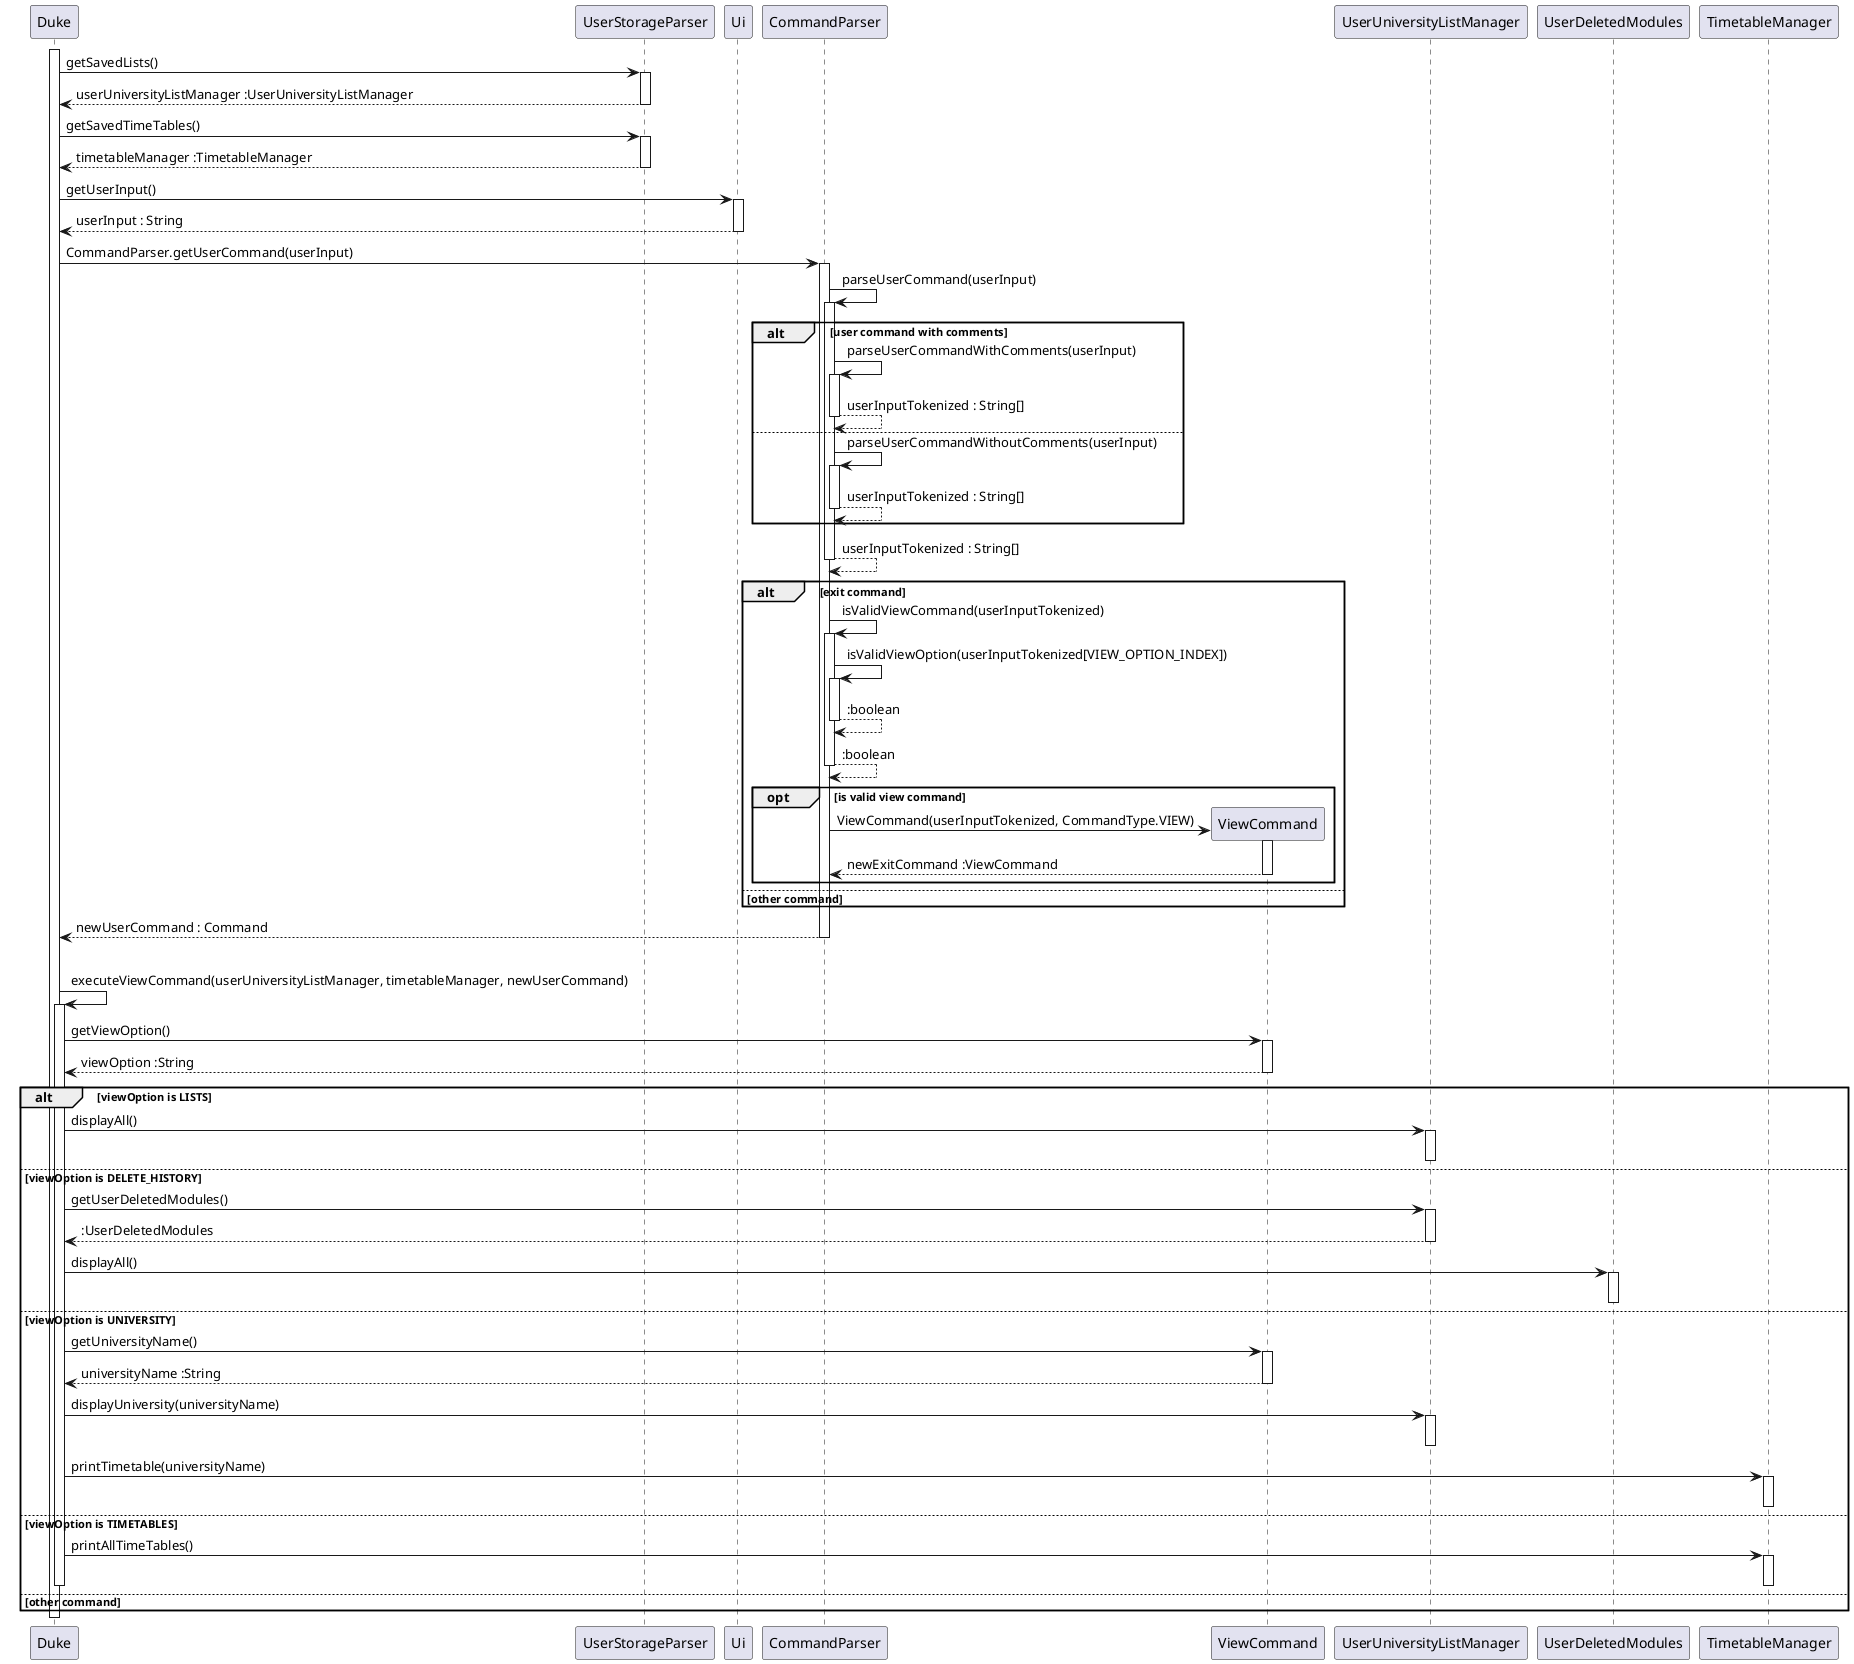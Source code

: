 @startuml

activate Duke

Duke -> UserStorageParser : getSavedLists()
activate UserStorageParser

UserStorageParser --> Duke : userUniversityListManager :UserUniversityListManager
deactivate UserStorageParser

Duke -> UserStorageParser : getSavedTimeTables()
activate UserStorageParser

UserStorageParser --> Duke : timetableManager :TimetableManager
deactivate UserStorageParser

Duke -> Ui : getUserInput()
activate Ui

Ui --> Duke : userInput : String
deactivate Ui

Duke -> CommandParser : CommandParser.getUserCommand(userInput)
activate CommandParser

CommandParser -> CommandParser : parseUserCommand(userInput)
activate CommandParser

alt user command with comments
    CommandParser -> CommandParser : parseUserCommandWithComments(userInput)
    activate CommandParser

    CommandParser --> CommandParser : userInputTokenized : String[]
    deactivate CommandParser

else
    CommandParser -> CommandParser : parseUserCommandWithoutComments(userInput)
    activate CommandParser

    CommandParser --> CommandParser : userInputTokenized : String[]
    deactivate CommandParser 
end

CommandParser --> CommandParser : userInputTokenized : String[]
deactivate CommandParser

alt exit command

    CommandParser -> CommandParser : isValidViewCommand(userInputTokenized)
    activate CommandParser

    CommandParser -> CommandParser : isValidViewOption(userInputTokenized[VIEW_OPTION_INDEX])
    activate CommandParser

    CommandParser --> CommandParser : :boolean
    deactivate CommandParser

    CommandParser --> CommandParser : :boolean
    deactivate CommandParser

    opt is valid view command

        create ViewCommand
        CommandParser -> ViewCommand : ViewCommand(userInputTokenized, CommandType.VIEW)
        activate ViewCommand

        ViewCommand --> CommandParser : newExitCommand :ViewCommand
        deactivate ViewCommand
    end

else other command

end

CommandParser --> Duke : newUserCommand : Command
deactivate CommandParser

alt exit command

Duke -> Duke : executeViewCommand(userUniversityListManager, timetableManager, newUserCommand)
activate Duke

   Duke -> ViewCommand : getViewOption()
   activate ViewCommand

   ViewCommand --> Duke : viewOption :String
   deactivate ViewCommand

   alt viewOption is LISTS
   Duke -> UserUniversityListManager : displayAll()
   activate UserUniversityListManager

   deactivate UserUniversityListManager
   else viewOption is DELETE_HISTORY
    Duke -> UserUniversityListManager : getUserDeletedModules()
    activate UserUniversityListManager

    UserUniversityListManager --> Duke : :UserDeletedModules
    deactivate UserUniversityListManager

    Duke -> UserDeletedModules : displayAll()
    activate UserDeletedModules

    deactivate UserDeletedModules

   else viewOption is UNIVERSITY
    Duke -> ViewCommand : getUniversityName()
    activate ViewCommand

    ViewCommand --> Duke : universityName :String
    deactivate ViewCommand
    Duke -> UserUniversityListManager : displayUniversity(universityName)
    activate UserUniversityListManager

    deactivate UserUniversityListManager
    Duke -> TimetableManager : printTimetable(universityName)
    activate TimetableManager

    deactivate TimetableManager

   else viewOption is TIMETABLES
    Duke -> TimetableManager : printAllTimeTables()
    activate TimetableManager

    deactivate TimetableManager

else other command
deactivate Duke

end

deactivate Duke

@enduml